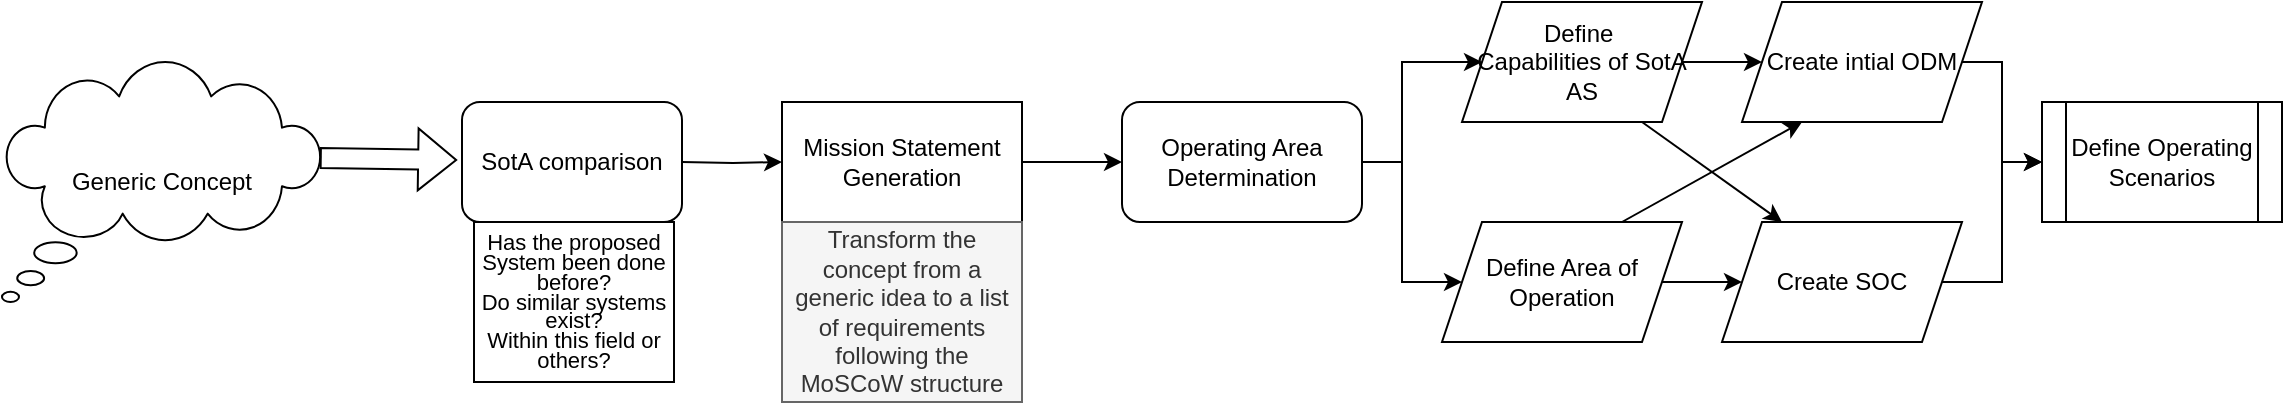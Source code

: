 <mxfile version="22.1.18" type="github">
  <diagram name="Page-1" id="4C_1R8DA6lt5_G3mTWeX">
    <mxGraphModel dx="889" dy="1185" grid="1" gridSize="10" guides="1" tooltips="1" connect="1" arrows="1" fold="1" page="1" pageScale="1" pageWidth="827" pageHeight="1169" math="0" shadow="0">
      <root>
        <mxCell id="0" />
        <mxCell id="1" parent="0" />
        <mxCell id="ktWdpoy6ekmFQME5NpO9-1" value="Generic Concept" style="whiteSpace=wrap;html=1;shape=mxgraph.basic.cloud_callout" parent="1" vertex="1">
          <mxGeometry x="40" y="200" width="160" height="120" as="geometry" />
        </mxCell>
        <mxCell id="ktWdpoy6ekmFQME5NpO9-2" value="" style="shape=flexArrow;endArrow=classic;html=1;rounded=0;exitX=0.993;exitY=0.4;exitDx=0;exitDy=0;exitPerimeter=0;entryX=-0.022;entryY=0.483;entryDx=0;entryDy=0;entryPerimeter=0;" parent="1" source="ktWdpoy6ekmFQME5NpO9-1" target="ktWdpoy6ekmFQME5NpO9-15" edge="1">
          <mxGeometry width="50" height="50" relative="1" as="geometry">
            <mxPoint x="380" y="420" as="sourcePoint" />
            <mxPoint x="280" y="248" as="targetPoint" />
          </mxGeometry>
        </mxCell>
        <mxCell id="ktWdpoy6ekmFQME5NpO9-7" value="" style="edgeStyle=orthogonalEdgeStyle;rounded=0;orthogonalLoop=1;jettySize=auto;html=1;" parent="1" target="ktWdpoy6ekmFQME5NpO9-6" edge="1">
          <mxGeometry relative="1" as="geometry">
            <mxPoint x="380" y="250" as="sourcePoint" />
          </mxGeometry>
        </mxCell>
        <mxCell id="ktWdpoy6ekmFQME5NpO9-11" value="" style="edgeStyle=orthogonalEdgeStyle;rounded=0;orthogonalLoop=1;jettySize=auto;html=1;" parent="1" source="ktWdpoy6ekmFQME5NpO9-6" edge="1">
          <mxGeometry relative="1" as="geometry">
            <mxPoint x="600" y="250" as="targetPoint" />
          </mxGeometry>
        </mxCell>
        <mxCell id="ktWdpoy6ekmFQME5NpO9-6" value="Mission Statement Generation" style="whiteSpace=wrap;html=1;" parent="1" vertex="1">
          <mxGeometry x="430" y="220" width="120" height="60" as="geometry" />
        </mxCell>
        <mxCell id="ktWdpoy6ekmFQME5NpO9-8" value="Transform the concept from a generic idea to a list of requirements following the MoSCoW structure" style="text;html=1;strokeColor=#666666;fillColor=#f5f5f5;align=center;verticalAlign=middle;whiteSpace=wrap;rounded=0;fontColor=#333333;" parent="1" vertex="1">
          <mxGeometry x="430" y="280" width="120" height="90" as="geometry" />
        </mxCell>
        <mxCell id="ktWdpoy6ekmFQME5NpO9-13" value="" style="edgeStyle=orthogonalEdgeStyle;rounded=0;orthogonalLoop=1;jettySize=auto;html=1;entryX=0;entryY=0.5;entryDx=0;entryDy=0;exitX=1;exitY=0.5;exitDx=0;exitDy=0;" parent="1" source="ktWdpoy6ekmFQME5NpO9-17" target="ktWdpoy6ekmFQME5NpO9-14" edge="1">
          <mxGeometry relative="1" as="geometry">
            <mxPoint x="670" y="330" as="sourcePoint" />
            <mxPoint x="660" y="340" as="targetPoint" />
            <Array as="points">
              <mxPoint x="740" y="250" />
              <mxPoint x="740" y="200" />
            </Array>
          </mxGeometry>
        </mxCell>
        <mxCell id="ktWdpoy6ekmFQME5NpO9-25" value="" style="edgeStyle=orthogonalEdgeStyle;rounded=0;orthogonalLoop=1;jettySize=auto;html=1;" parent="1" source="ktWdpoy6ekmFQME5NpO9-14" target="ktWdpoy6ekmFQME5NpO9-24" edge="1">
          <mxGeometry relative="1" as="geometry" />
        </mxCell>
        <mxCell id="ktWdpoy6ekmFQME5NpO9-14" value="&lt;div&gt;Define&amp;nbsp;&lt;/div&gt;&lt;div&gt;Capabilities of SotA AS&lt;/div&gt;" style="shape=parallelogram;perimeter=parallelogramPerimeter;whiteSpace=wrap;html=1;fixedSize=1;" parent="1" vertex="1">
          <mxGeometry x="770" y="170" width="120" height="60" as="geometry" />
        </mxCell>
        <mxCell id="ktWdpoy6ekmFQME5NpO9-15" value="SotA comparison" style="rounded=1;whiteSpace=wrap;html=1;" parent="1" vertex="1">
          <mxGeometry x="270" y="220" width="110" height="60" as="geometry" />
        </mxCell>
        <mxCell id="ktWdpoy6ekmFQME5NpO9-16" value="&lt;div style=&quot;font-size: 11px; line-height: 90%;&quot;&gt;&lt;font style=&quot;font-size: 11px;&quot;&gt;Has the proposed System been done before?&lt;/font&gt;&lt;/div&gt;&lt;div style=&quot;font-size: 11px; line-height: 90%;&quot;&gt;&lt;font style=&quot;font-size: 11px;&quot;&gt;Do similar systems exist?&lt;/font&gt;&lt;/div&gt;&lt;div style=&quot;font-size: 11px; line-height: 90%;&quot;&gt;&lt;font style=&quot;font-size: 11px;&quot;&gt;Within this field or others?&lt;br&gt;&lt;/font&gt;&lt;/div&gt;" style="rounded=0;whiteSpace=wrap;html=1;" parent="1" vertex="1">
          <mxGeometry x="276" y="280" width="100" height="80" as="geometry" />
        </mxCell>
        <mxCell id="ktWdpoy6ekmFQME5NpO9-19" value="" style="edgeStyle=orthogonalEdgeStyle;rounded=0;orthogonalLoop=1;jettySize=auto;html=1;" parent="1" source="ktWdpoy6ekmFQME5NpO9-17" target="ktWdpoy6ekmFQME5NpO9-18" edge="1">
          <mxGeometry relative="1" as="geometry" />
        </mxCell>
        <mxCell id="ktWdpoy6ekmFQME5NpO9-17" value="Operating Area Determination" style="rounded=1;whiteSpace=wrap;html=1;" parent="1" vertex="1">
          <mxGeometry x="600" y="220" width="120" height="60" as="geometry" />
        </mxCell>
        <mxCell id="ktWdpoy6ekmFQME5NpO9-27" value="" style="edgeStyle=orthogonalEdgeStyle;rounded=0;orthogonalLoop=1;jettySize=auto;html=1;" parent="1" source="ktWdpoy6ekmFQME5NpO9-18" target="ktWdpoy6ekmFQME5NpO9-26" edge="1">
          <mxGeometry relative="1" as="geometry" />
        </mxCell>
        <mxCell id="ktWdpoy6ekmFQME5NpO9-18" value="Define Area of Operation" style="shape=parallelogram;perimeter=parallelogramPerimeter;whiteSpace=wrap;html=1;fixedSize=1;" parent="1" vertex="1">
          <mxGeometry x="760" y="280" width="120" height="60" as="geometry" />
        </mxCell>
        <mxCell id="ktWdpoy6ekmFQME5NpO9-20" value="Define Operating Scenarios" style="shape=process;whiteSpace=wrap;html=1;backgroundOutline=1;" parent="1" vertex="1">
          <mxGeometry x="1060" y="220" width="120" height="60" as="geometry" />
        </mxCell>
        <mxCell id="ktWdpoy6ekmFQME5NpO9-29" value="" style="edgeStyle=orthogonalEdgeStyle;rounded=0;orthogonalLoop=1;jettySize=auto;html=1;" parent="1" source="ktWdpoy6ekmFQME5NpO9-24" target="ktWdpoy6ekmFQME5NpO9-20" edge="1">
          <mxGeometry relative="1" as="geometry">
            <Array as="points">
              <mxPoint x="1040" y="200" />
              <mxPoint x="1040" y="250" />
            </Array>
          </mxGeometry>
        </mxCell>
        <mxCell id="ktWdpoy6ekmFQME5NpO9-24" value="Create intial ODM" style="shape=parallelogram;perimeter=parallelogramPerimeter;whiteSpace=wrap;html=1;fixedSize=1;" parent="1" vertex="1">
          <mxGeometry x="910" y="170" width="120" height="60" as="geometry" />
        </mxCell>
        <mxCell id="ktWdpoy6ekmFQME5NpO9-28" value="" style="edgeStyle=orthogonalEdgeStyle;rounded=0;orthogonalLoop=1;jettySize=auto;html=1;" parent="1" source="ktWdpoy6ekmFQME5NpO9-26" target="ktWdpoy6ekmFQME5NpO9-20" edge="1">
          <mxGeometry relative="1" as="geometry" />
        </mxCell>
        <mxCell id="ktWdpoy6ekmFQME5NpO9-26" value="Create SOC" style="shape=parallelogram;perimeter=parallelogramPerimeter;whiteSpace=wrap;html=1;fixedSize=1;" parent="1" vertex="1">
          <mxGeometry x="900" y="280" width="120" height="60" as="geometry" />
        </mxCell>
        <mxCell id="tFSKdwupKp0zRiWbmgcp-1" value="" style="endArrow=classic;html=1;rounded=0;exitX=0.75;exitY=1;exitDx=0;exitDy=0;entryX=0.25;entryY=0;entryDx=0;entryDy=0;" parent="1" source="ktWdpoy6ekmFQME5NpO9-14" target="ktWdpoy6ekmFQME5NpO9-26" edge="1">
          <mxGeometry width="50" height="50" relative="1" as="geometry">
            <mxPoint x="800" y="420" as="sourcePoint" />
            <mxPoint x="850" y="370" as="targetPoint" />
          </mxGeometry>
        </mxCell>
        <mxCell id="tFSKdwupKp0zRiWbmgcp-2" value="" style="endArrow=classic;html=1;rounded=0;exitX=0.75;exitY=0;exitDx=0;exitDy=0;entryX=0.25;entryY=1;entryDx=0;entryDy=0;" parent="1" source="ktWdpoy6ekmFQME5NpO9-18" target="ktWdpoy6ekmFQME5NpO9-24" edge="1">
          <mxGeometry width="50" height="50" relative="1" as="geometry">
            <mxPoint x="710" y="530" as="sourcePoint" />
            <mxPoint x="760" y="480" as="targetPoint" />
          </mxGeometry>
        </mxCell>
      </root>
    </mxGraphModel>
  </diagram>
</mxfile>
